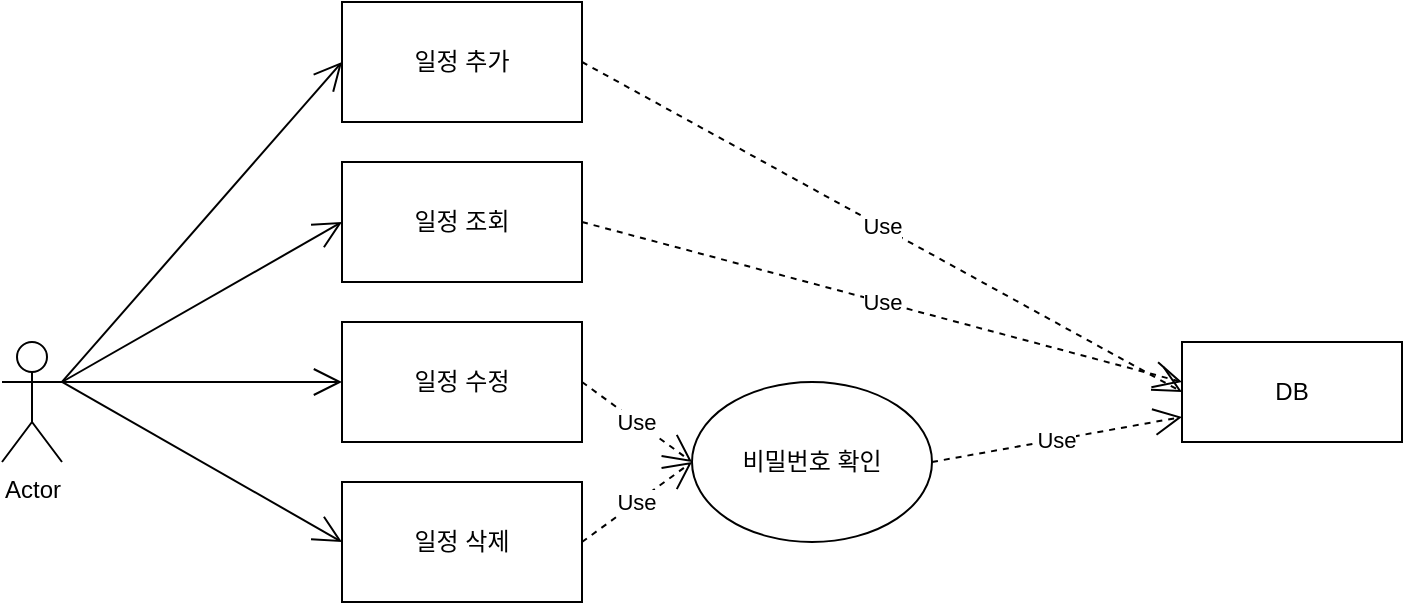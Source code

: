<mxfile version="24.4.3" type="device">
  <diagram id="R2lEEEUBdFMjLlhIrx00" name="Page-1">
    <mxGraphModel dx="1434" dy="795" grid="1" gridSize="10" guides="1" tooltips="1" connect="1" arrows="1" fold="1" page="1" pageScale="1" pageWidth="850" pageHeight="1100" math="0" shadow="0" extFonts="Permanent Marker^https://fonts.googleapis.com/css?family=Permanent+Marker">
      <root>
        <mxCell id="0" />
        <mxCell id="1" parent="0" />
        <mxCell id="WQv7K-u6YYdvWPbXjvO3-1" value="Actor" style="shape=umlActor;verticalLabelPosition=bottom;verticalAlign=top;html=1;outlineConnect=0;" vertex="1" parent="1">
          <mxGeometry x="80" y="340" width="30" height="60" as="geometry" />
        </mxCell>
        <mxCell id="WQv7K-u6YYdvWPbXjvO3-2" value="일정 추가" style="rounded=0;whiteSpace=wrap;html=1;" vertex="1" parent="1">
          <mxGeometry x="250" y="170" width="120" height="60" as="geometry" />
        </mxCell>
        <mxCell id="WQv7K-u6YYdvWPbXjvO3-3" value="일정 조회" style="rounded=0;whiteSpace=wrap;html=1;" vertex="1" parent="1">
          <mxGeometry x="250" y="250" width="120" height="60" as="geometry" />
        </mxCell>
        <mxCell id="WQv7K-u6YYdvWPbXjvO3-4" value="일정 수정" style="rounded=0;whiteSpace=wrap;html=1;" vertex="1" parent="1">
          <mxGeometry x="250" y="330" width="120" height="60" as="geometry" />
        </mxCell>
        <mxCell id="WQv7K-u6YYdvWPbXjvO3-5" value="일정 삭제" style="rounded=0;whiteSpace=wrap;html=1;" vertex="1" parent="1">
          <mxGeometry x="250" y="410" width="120" height="60" as="geometry" />
        </mxCell>
        <mxCell id="WQv7K-u6YYdvWPbXjvO3-6" value="비밀번호 확인" style="ellipse;whiteSpace=wrap;html=1;" vertex="1" parent="1">
          <mxGeometry x="425" y="360" width="120" height="80" as="geometry" />
        </mxCell>
        <mxCell id="WQv7K-u6YYdvWPbXjvO3-19" value="Use" style="endArrow=open;endSize=12;dashed=1;html=1;rounded=0;exitX=1;exitY=0.5;exitDx=0;exitDy=0;entryX=0;entryY=0.5;entryDx=0;entryDy=0;" edge="1" parent="1" source="WQv7K-u6YYdvWPbXjvO3-4" target="WQv7K-u6YYdvWPbXjvO3-6">
          <mxGeometry width="160" relative="1" as="geometry">
            <mxPoint x="340" y="300" as="sourcePoint" />
            <mxPoint x="500" y="300" as="targetPoint" />
          </mxGeometry>
        </mxCell>
        <mxCell id="WQv7K-u6YYdvWPbXjvO3-20" value="Use" style="endArrow=open;endSize=12;dashed=1;html=1;rounded=0;exitX=1;exitY=0.5;exitDx=0;exitDy=0;entryX=0;entryY=0.5;entryDx=0;entryDy=0;" edge="1" parent="1" source="WQv7K-u6YYdvWPbXjvO3-5" target="WQv7K-u6YYdvWPbXjvO3-6">
          <mxGeometry width="160" relative="1" as="geometry">
            <mxPoint x="340" y="300" as="sourcePoint" />
            <mxPoint x="500" y="300" as="targetPoint" />
          </mxGeometry>
        </mxCell>
        <mxCell id="WQv7K-u6YYdvWPbXjvO3-21" value="" style="endArrow=open;endFill=1;endSize=12;html=1;rounded=0;exitX=1;exitY=0.333;exitDx=0;exitDy=0;exitPerimeter=0;entryX=0;entryY=0.5;entryDx=0;entryDy=0;" edge="1" parent="1" source="WQv7K-u6YYdvWPbXjvO3-1" target="WQv7K-u6YYdvWPbXjvO3-2">
          <mxGeometry width="160" relative="1" as="geometry">
            <mxPoint x="340" y="300" as="sourcePoint" />
            <mxPoint x="500" y="300" as="targetPoint" />
          </mxGeometry>
        </mxCell>
        <mxCell id="WQv7K-u6YYdvWPbXjvO3-22" value="" style="endArrow=open;endFill=1;endSize=12;html=1;rounded=0;entryX=0;entryY=0.5;entryDx=0;entryDy=0;" edge="1" parent="1" target="WQv7K-u6YYdvWPbXjvO3-3">
          <mxGeometry width="160" relative="1" as="geometry">
            <mxPoint x="110" y="360" as="sourcePoint" />
            <mxPoint x="260" y="210" as="targetPoint" />
          </mxGeometry>
        </mxCell>
        <mxCell id="WQv7K-u6YYdvWPbXjvO3-23" value="" style="endArrow=open;endFill=1;endSize=12;html=1;rounded=0;entryX=0;entryY=0.5;entryDx=0;entryDy=0;" edge="1" parent="1" target="WQv7K-u6YYdvWPbXjvO3-4">
          <mxGeometry width="160" relative="1" as="geometry">
            <mxPoint x="110" y="360" as="sourcePoint" />
            <mxPoint x="260" y="290" as="targetPoint" />
          </mxGeometry>
        </mxCell>
        <mxCell id="WQv7K-u6YYdvWPbXjvO3-24" value="" style="endArrow=open;endFill=1;endSize=12;html=1;rounded=0;entryX=0;entryY=0.5;entryDx=0;entryDy=0;exitX=1;exitY=0.333;exitDx=0;exitDy=0;exitPerimeter=0;" edge="1" parent="1" source="WQv7K-u6YYdvWPbXjvO3-1" target="WQv7K-u6YYdvWPbXjvO3-5">
          <mxGeometry width="160" relative="1" as="geometry">
            <mxPoint x="130" y="370" as="sourcePoint" />
            <mxPoint x="260" y="370" as="targetPoint" />
          </mxGeometry>
        </mxCell>
        <mxCell id="WQv7K-u6YYdvWPbXjvO3-25" value="DB" style="html=1;whiteSpace=wrap;" vertex="1" parent="1">
          <mxGeometry x="670" y="340" width="110" height="50" as="geometry" />
        </mxCell>
        <mxCell id="WQv7K-u6YYdvWPbXjvO3-26" value="Use" style="endArrow=open;endSize=12;dashed=1;html=1;rounded=0;exitX=1;exitY=0.5;exitDx=0;exitDy=0;entryX=0;entryY=0.5;entryDx=0;entryDy=0;" edge="1" parent="1" source="WQv7K-u6YYdvWPbXjvO3-2" target="WQv7K-u6YYdvWPbXjvO3-25">
          <mxGeometry width="160" relative="1" as="geometry">
            <mxPoint x="340" y="300" as="sourcePoint" />
            <mxPoint x="500" y="300" as="targetPoint" />
          </mxGeometry>
        </mxCell>
        <mxCell id="WQv7K-u6YYdvWPbXjvO3-27" value="Use" style="endArrow=open;endSize=12;dashed=1;html=1;rounded=0;exitX=1;exitY=0.5;exitDx=0;exitDy=0;entryX=0;entryY=0.4;entryDx=0;entryDy=0;entryPerimeter=0;" edge="1" parent="1" source="WQv7K-u6YYdvWPbXjvO3-3" target="WQv7K-u6YYdvWPbXjvO3-25">
          <mxGeometry width="160" relative="1" as="geometry">
            <mxPoint x="380" y="210" as="sourcePoint" />
            <mxPoint x="670" y="370" as="targetPoint" />
          </mxGeometry>
        </mxCell>
        <mxCell id="WQv7K-u6YYdvWPbXjvO3-28" value="Use" style="endArrow=open;endSize=12;dashed=1;html=1;rounded=0;exitX=1;exitY=0.5;exitDx=0;exitDy=0;entryX=0;entryY=0.75;entryDx=0;entryDy=0;" edge="1" parent="1" source="WQv7K-u6YYdvWPbXjvO3-6" target="WQv7K-u6YYdvWPbXjvO3-25">
          <mxGeometry width="160" relative="1" as="geometry">
            <mxPoint x="380" y="290" as="sourcePoint" />
            <mxPoint x="670" y="370" as="targetPoint" />
          </mxGeometry>
        </mxCell>
      </root>
    </mxGraphModel>
  </diagram>
</mxfile>
